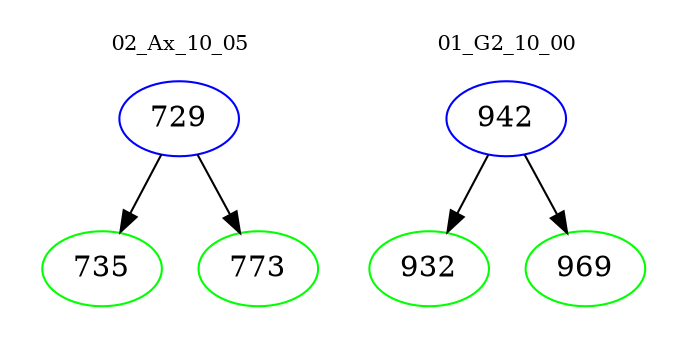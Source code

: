 digraph{
subgraph cluster_0 {
color = white
label = "02_Ax_10_05";
fontsize=10;
T0_729 [label="729", color="blue"]
T0_729 -> T0_735 [color="black"]
T0_735 [label="735", color="green"]
T0_729 -> T0_773 [color="black"]
T0_773 [label="773", color="green"]
}
subgraph cluster_1 {
color = white
label = "01_G2_10_00";
fontsize=10;
T1_942 [label="942", color="blue"]
T1_942 -> T1_932 [color="black"]
T1_932 [label="932", color="green"]
T1_942 -> T1_969 [color="black"]
T1_969 [label="969", color="green"]
}
}
